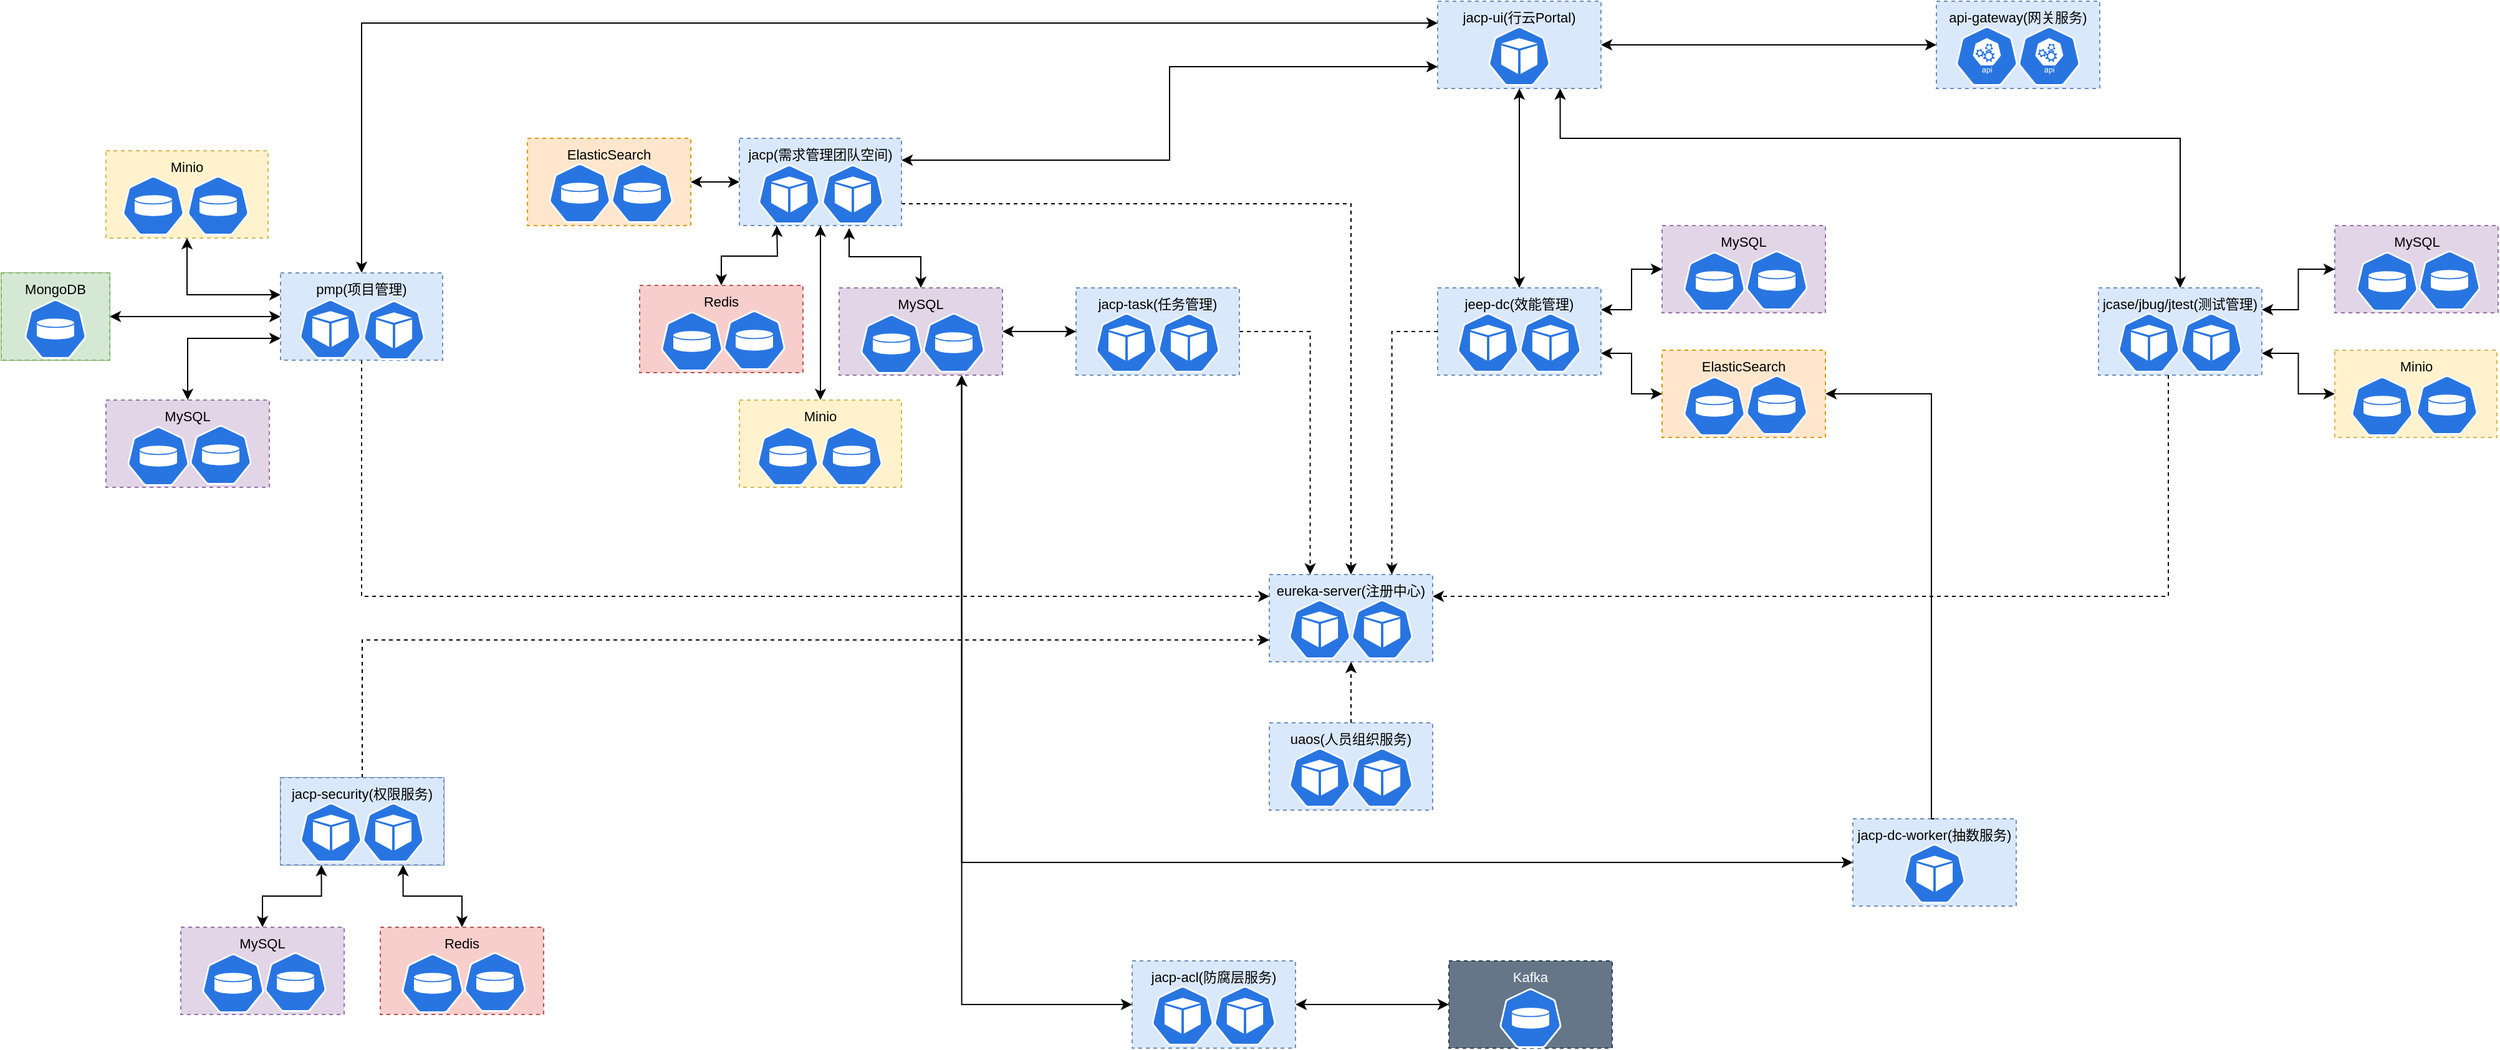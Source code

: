 <mxfile version="14.6.13" type="device"><diagram id="jUdAMszhnV8yYAXiZ89f" name="第 1 页"><mxGraphModel dx="6013" dy="2029" grid="0" gridSize="10" guides="1" tooltips="1" connect="1" arrows="1" fold="1" page="1" pageScale="1" pageWidth="827" pageHeight="1169" math="0" shadow="0"><root><mxCell id="0"/><mxCell id="1" parent="0"/><mxCell id="02KbKO_uwfu230RCyLKu-191" style="edgeStyle=orthogonalEdgeStyle;rounded=0;orthogonalLoop=1;jettySize=auto;html=1;entryX=0;entryY=0.75;entryDx=0;entryDy=0;dashed=1;fontSize=11;exitX=0.5;exitY=0;exitDx=0;exitDy=0;" edge="1" parent="1" source="02KbKO_uwfu230RCyLKu-133" target="02KbKO_uwfu230RCyLKu-129"><mxGeometry relative="1" as="geometry"/></mxCell><mxCell id="02KbKO_uwfu230RCyLKu-192" style="edgeStyle=orthogonalEdgeStyle;rounded=0;orthogonalLoop=1;jettySize=auto;html=1;entryX=0.5;entryY=1;entryDx=0;entryDy=0;dashed=1;fontSize=11;" edge="1" parent="1" source="02KbKO_uwfu230RCyLKu-151" target="02KbKO_uwfu230RCyLKu-129"><mxGeometry relative="1" as="geometry"><Array as="points"/></mxGeometry></mxCell><mxCell id="02KbKO_uwfu230RCyLKu-210" value="" style="endArrow=classic;startArrow=classic;html=1;fontSize=11;entryX=1;entryY=0.5;entryDx=0;entryDy=0;exitX=0;exitY=0.5;exitDx=0;exitDy=0;" edge="1" parent="1" source="02KbKO_uwfu230RCyLKu-125" target="02KbKO_uwfu230RCyLKu-183"><mxGeometry width="50" height="50" relative="1" as="geometry"><mxPoint x="-2145" y="-640" as="sourcePoint"/><mxPoint x="-2366.75" y="-780" as="targetPoint"/></mxGeometry></mxCell><mxCell id="02KbKO_uwfu230RCyLKu-238" style="edgeStyle=orthogonalEdgeStyle;rounded=0;orthogonalLoop=1;jettySize=auto;html=1;entryX=0;entryY=0.75;entryDx=0;entryDy=0;fontSize=11;startArrow=classic;startFill=1;exitX=1;exitY=0.25;exitDx=0;exitDy=0;" edge="1" parent="1" source="02KbKO_uwfu230RCyLKu-251" target="02KbKO_uwfu230RCyLKu-183"><mxGeometry relative="1" as="geometry"/></mxCell><mxCell id="02KbKO_uwfu230RCyLKu-299" value="" style="group" vertex="1" connectable="0" parent="1"><mxGeometry x="-2735" y="-720" width="131" height="70" as="geometry"/></mxCell><mxCell id="02KbKO_uwfu230RCyLKu-107" value="jacp-task(任务管理)" style="whiteSpace=wrap;html=1;dashed=1;fontSize=11;strokeColor=#6c8ebf;verticalAlign=top;fillColor=#dae8fc;" vertex="1" parent="02KbKO_uwfu230RCyLKu-299"><mxGeometry width="131" height="70" as="geometry"/></mxCell><mxCell id="02KbKO_uwfu230RCyLKu-108" value="" style="html=1;dashed=0;whitespace=wrap;fillColor=#2875E2;strokeColor=#ffffff;points=[[0.005,0.63,0],[0.1,0.2,0],[0.9,0.2,0],[0.5,0,0],[0.995,0.63,0],[0.72,0.99,0],[0.5,1,0],[0.28,0.99,0]];shape=mxgraph.kubernetes.icon;prIcon=pod;fontSize=19;" vertex="1" parent="02KbKO_uwfu230RCyLKu-299"><mxGeometry x="15.5" y="20" width="50" height="48" as="geometry"/></mxCell><mxCell id="02KbKO_uwfu230RCyLKu-109" value="" style="html=1;dashed=0;whitespace=wrap;fillColor=#2875E2;strokeColor=#ffffff;points=[[0.005,0.63,0],[0.1,0.2,0],[0.9,0.2,0],[0.5,0,0],[0.995,0.63,0],[0.72,0.99,0],[0.5,1,0],[0.28,0.99,0]];shape=mxgraph.kubernetes.icon;prIcon=pod;fontSize=19;" vertex="1" parent="02KbKO_uwfu230RCyLKu-299"><mxGeometry x="65.5" y="20" width="50" height="48" as="geometry"/></mxCell><mxCell id="02KbKO_uwfu230RCyLKu-300" value="" style="group" vertex="1" connectable="0" parent="1"><mxGeometry x="-2445" y="-950" width="131" height="70" as="geometry"/></mxCell><mxCell id="02KbKO_uwfu230RCyLKu-183" value="jacp-ui(行云Portal)" style="whiteSpace=wrap;html=1;dashed=1;fontSize=11;strokeColor=#6c8ebf;verticalAlign=top;fillColor=#dae8fc;" vertex="1" parent="02KbKO_uwfu230RCyLKu-300"><mxGeometry width="131" height="70" as="geometry"/></mxCell><mxCell id="02KbKO_uwfu230RCyLKu-184" value="" style="html=1;dashed=0;whitespace=wrap;fillColor=#2875E2;strokeColor=#ffffff;points=[[0.005,0.63,0],[0.1,0.2,0],[0.9,0.2,0],[0.5,0,0],[0.995,0.63,0],[0.72,0.99,0],[0.5,1,0],[0.28,0.99,0]];shape=mxgraph.kubernetes.icon;prIcon=pod;fontSize=19;" vertex="1" parent="02KbKO_uwfu230RCyLKu-300"><mxGeometry x="40.5" y="20" width="50" height="48" as="geometry"/></mxCell><mxCell id="02KbKO_uwfu230RCyLKu-303" value="" style="group" vertex="1" connectable="0" parent="1"><mxGeometry x="-2580" y="-490" width="131" height="70" as="geometry"/></mxCell><mxCell id="02KbKO_uwfu230RCyLKu-129" value="eureka-server(注册中心)" style="whiteSpace=wrap;html=1;dashed=1;fontSize=11;strokeColor=#6c8ebf;verticalAlign=top;fillColor=#dae8fc;" vertex="1" parent="02KbKO_uwfu230RCyLKu-303"><mxGeometry width="131" height="70" as="geometry"/></mxCell><mxCell id="02KbKO_uwfu230RCyLKu-130" value="" style="html=1;dashed=0;whitespace=wrap;fillColor=#2875E2;strokeColor=#ffffff;points=[[0.005,0.63,0],[0.1,0.2,0],[0.9,0.2,0],[0.5,0,0],[0.995,0.63,0],[0.72,0.99,0],[0.5,1,0],[0.28,0.99,0]];shape=mxgraph.kubernetes.icon;prIcon=pod;fontSize=19;" vertex="1" parent="02KbKO_uwfu230RCyLKu-303"><mxGeometry x="15.5" y="20" width="50" height="48" as="geometry"/></mxCell><mxCell id="02KbKO_uwfu230RCyLKu-131" value="" style="html=1;dashed=0;whitespace=wrap;fillColor=#2875E2;strokeColor=#ffffff;points=[[0.005,0.63,0],[0.1,0.2,0],[0.9,0.2,0],[0.5,0,0],[0.995,0.63,0],[0.72,0.99,0],[0.5,1,0],[0.28,0.99,0]];shape=mxgraph.kubernetes.icon;prIcon=pod;fontSize=19;" vertex="1" parent="02KbKO_uwfu230RCyLKu-303"><mxGeometry x="65.5" y="20" width="50" height="48" as="geometry"/></mxCell><mxCell id="02KbKO_uwfu230RCyLKu-305" value="" style="group" vertex="1" connectable="0" parent="1"><mxGeometry x="-2045" y="-950" width="131" height="70" as="geometry"/></mxCell><mxCell id="02KbKO_uwfu230RCyLKu-125" value="api-gateway(网关服务)" style="whiteSpace=wrap;html=1;dashed=1;fontSize=11;strokeColor=#6c8ebf;verticalAlign=top;fillColor=#dae8fc;" vertex="1" parent="02KbKO_uwfu230RCyLKu-305"><mxGeometry width="131" height="70" as="geometry"/></mxCell><mxCell id="02KbKO_uwfu230RCyLKu-136" value="" style="html=1;dashed=0;whitespace=wrap;fillColor=#2875E2;strokeColor=#ffffff;points=[[0.005,0.63,0],[0.1,0.2,0],[0.9,0.2,0],[0.5,0,0],[0.995,0.63,0],[0.72,0.99,0],[0.5,1,0],[0.28,0.99,0]];shape=mxgraph.kubernetes.icon;prIcon=api;fontSize=11;" vertex="1" parent="02KbKO_uwfu230RCyLKu-305"><mxGeometry x="15.5" y="20" width="50" height="48" as="geometry"/></mxCell><mxCell id="02KbKO_uwfu230RCyLKu-137" value="" style="html=1;dashed=0;whitespace=wrap;fillColor=#2875E2;strokeColor=#ffffff;points=[[0.005,0.63,0],[0.1,0.2,0],[0.9,0.2,0],[0.5,0,0],[0.995,0.63,0],[0.72,0.99,0],[0.5,1,0],[0.28,0.99,0]];shape=mxgraph.kubernetes.icon;prIcon=api;fontSize=11;" vertex="1" parent="02KbKO_uwfu230RCyLKu-305"><mxGeometry x="65.5" y="20" width="50" height="48" as="geometry"/></mxCell><mxCell id="02KbKO_uwfu230RCyLKu-306" value="" style="group" vertex="1" connectable="0" parent="1"><mxGeometry x="-2690" y="-180" width="131" height="70" as="geometry"/></mxCell><mxCell id="02KbKO_uwfu230RCyLKu-156" value="jacp-acl(防腐层服务)" style="whiteSpace=wrap;html=1;dashed=1;fontSize=11;strokeColor=#6c8ebf;verticalAlign=top;fillColor=#dae8fc;" vertex="1" parent="02KbKO_uwfu230RCyLKu-306"><mxGeometry width="131" height="70" as="geometry"/></mxCell><mxCell id="02KbKO_uwfu230RCyLKu-157" value="" style="html=1;dashed=0;whitespace=wrap;fillColor=#2875E2;strokeColor=#ffffff;points=[[0.005,0.63,0],[0.1,0.2,0],[0.9,0.2,0],[0.5,0,0],[0.995,0.63,0],[0.72,0.99,0],[0.5,1,0],[0.28,0.99,0]];shape=mxgraph.kubernetes.icon;prIcon=pod;fontSize=19;" vertex="1" parent="02KbKO_uwfu230RCyLKu-306"><mxGeometry x="15.5" y="20" width="50" height="48" as="geometry"/></mxCell><mxCell id="02KbKO_uwfu230RCyLKu-158" value="" style="html=1;dashed=0;whitespace=wrap;fillColor=#2875E2;strokeColor=#ffffff;points=[[0.005,0.63,0],[0.1,0.2,0],[0.9,0.2,0],[0.5,0,0],[0.995,0.63,0],[0.72,0.99,0],[0.5,1,0],[0.28,0.99,0]];shape=mxgraph.kubernetes.icon;prIcon=pod;fontSize=19;" vertex="1" parent="02KbKO_uwfu230RCyLKu-306"><mxGeometry x="65.5" y="20" width="50" height="48" as="geometry"/></mxCell><mxCell id="02KbKO_uwfu230RCyLKu-307" value="" style="group" vertex="1" connectable="0" parent="1"><mxGeometry x="-2112" y="-294" width="131" height="70" as="geometry"/></mxCell><mxCell id="02KbKO_uwfu230RCyLKu-147" value="jacp-dc-worker(抽数服务)" style="whiteSpace=wrap;html=1;dashed=1;fontSize=11;strokeColor=#6c8ebf;verticalAlign=top;fillColor=#dae8fc;" vertex="1" parent="02KbKO_uwfu230RCyLKu-307"><mxGeometry width="131" height="70" as="geometry"/></mxCell><mxCell id="02KbKO_uwfu230RCyLKu-148" value="" style="html=1;dashed=0;whitespace=wrap;fillColor=#2875E2;strokeColor=#ffffff;points=[[0.005,0.63,0],[0.1,0.2,0],[0.9,0.2,0],[0.5,0,0],[0.995,0.63,0],[0.72,0.99,0],[0.5,1,0],[0.28,0.99,0]];shape=mxgraph.kubernetes.icon;prIcon=pod;fontSize=19;" vertex="1" parent="02KbKO_uwfu230RCyLKu-307"><mxGeometry x="40.5" y="20" width="50" height="48" as="geometry"/></mxCell><mxCell id="02KbKO_uwfu230RCyLKu-309" style="edgeStyle=orthogonalEdgeStyle;rounded=0;orthogonalLoop=1;jettySize=auto;html=1;exitX=0.5;exitY=1;exitDx=0;exitDy=0;entryX=0;entryY=0.25;entryDx=0;entryDy=0;fontSize=11;startArrow=none;startFill=0;dashed=1;" edge="1" parent="1" source="02KbKO_uwfu230RCyLKu-257" target="02KbKO_uwfu230RCyLKu-129"><mxGeometry relative="1" as="geometry"/></mxCell><mxCell id="02KbKO_uwfu230RCyLKu-310" style="edgeStyle=orthogonalEdgeStyle;rounded=0;orthogonalLoop=1;jettySize=auto;html=1;exitX=0;exitY=0.25;exitDx=0;exitDy=0;fontSize=11;startArrow=classic;startFill=1;" edge="1" parent="1" source="02KbKO_uwfu230RCyLKu-183" target="02KbKO_uwfu230RCyLKu-257"><mxGeometry relative="1" as="geometry"/></mxCell><mxCell id="02KbKO_uwfu230RCyLKu-335" value="" style="group" vertex="1" connectable="0" parent="1"><mxGeometry x="-3453" y="-327" width="291" height="190" as="geometry"/></mxCell><mxCell id="02KbKO_uwfu230RCyLKu-212" value="MySQL" style="whiteSpace=wrap;html=1;dashed=1;fontSize=11;strokeColor=#9673a6;verticalAlign=top;fillColor=#e1d5e7;container=0;" vertex="1" parent="02KbKO_uwfu230RCyLKu-335"><mxGeometry y="120" width="131" height="70" as="geometry"/></mxCell><mxCell id="02KbKO_uwfu230RCyLKu-213" value="" style="html=1;dashed=0;whitespace=wrap;fillColor=#2875E2;strokeColor=#ffffff;points=[[0.005,0.63,0],[0.1,0.2,0],[0.9,0.2,0],[0.5,0,0],[0.995,0.63,0],[0.72,0.99,0],[0.5,1,0],[0.28,0.99,0]];shape=mxgraph.kubernetes.icon;prIcon=pv;fontSize=11;container=0;" vertex="1" parent="02KbKO_uwfu230RCyLKu-335"><mxGeometry x="17" y="141" width="50" height="48" as="geometry"/></mxCell><mxCell id="02KbKO_uwfu230RCyLKu-214" value="" style="html=1;dashed=0;whitespace=wrap;fillColor=#2875E2;strokeColor=#ffffff;points=[[0.005,0.63,0],[0.1,0.2,0],[0.9,0.2,0],[0.5,0,0],[0.995,0.63,0],[0.72,0.99,0],[0.5,1,0],[0.28,0.99,0]];shape=mxgraph.kubernetes.icon;prIcon=pv;fontSize=11;container=0;" vertex="1" parent="02KbKO_uwfu230RCyLKu-335"><mxGeometry x="67" y="140" width="50" height="48" as="geometry"/></mxCell><mxCell id="02KbKO_uwfu230RCyLKu-216" style="edgeStyle=orthogonalEdgeStyle;rounded=0;orthogonalLoop=1;jettySize=auto;html=1;fontSize=11;exitX=0.25;exitY=1;exitDx=0;exitDy=0;startArrow=classic;startFill=1;" edge="1" parent="02KbKO_uwfu230RCyLKu-335" source="02KbKO_uwfu230RCyLKu-133" target="02KbKO_uwfu230RCyLKu-212"><mxGeometry as="geometry"/></mxCell><mxCell id="02KbKO_uwfu230RCyLKu-132" value="" style="group;fillColor=#dae8fc;strokeColor=#6c8ebf;container=0;" vertex="1" connectable="0" parent="02KbKO_uwfu230RCyLKu-335"><mxGeometry x="80" width="131" height="70" as="geometry"/></mxCell><mxCell id="02KbKO_uwfu230RCyLKu-133" value="jacp-security(权限服务)" style="whiteSpace=wrap;html=1;dashed=1;fontSize=11;strokeColor=#6c8ebf;verticalAlign=top;fillColor=#dae8fc;container=0;" vertex="1" parent="02KbKO_uwfu230RCyLKu-335"><mxGeometry x="80" width="131" height="70" as="geometry"/></mxCell><mxCell id="02KbKO_uwfu230RCyLKu-134" value="" style="html=1;dashed=0;whitespace=wrap;fillColor=#2875E2;strokeColor=#ffffff;points=[[0.005,0.63,0],[0.1,0.2,0],[0.9,0.2,0],[0.5,0,0],[0.995,0.63,0],[0.72,0.99,0],[0.5,1,0],[0.28,0.99,0]];shape=mxgraph.kubernetes.icon;prIcon=pod;fontSize=19;container=0;" vertex="1" parent="02KbKO_uwfu230RCyLKu-335"><mxGeometry x="95.5" y="20" width="50" height="48" as="geometry"/></mxCell><mxCell id="02KbKO_uwfu230RCyLKu-135" value="" style="html=1;dashed=0;whitespace=wrap;fillColor=#2875E2;strokeColor=#ffffff;points=[[0.005,0.63,0],[0.1,0.2,0],[0.9,0.2,0],[0.5,0,0],[0.995,0.63,0],[0.72,0.99,0],[0.5,1,0],[0.28,0.99,0]];shape=mxgraph.kubernetes.icon;prIcon=pod;fontSize=19;container=0;" vertex="1" parent="02KbKO_uwfu230RCyLKu-335"><mxGeometry x="145.5" y="20" width="50" height="48" as="geometry"/></mxCell><mxCell id="02KbKO_uwfu230RCyLKu-330" value="" style="group" vertex="1" connectable="0" parent="02KbKO_uwfu230RCyLKu-335"><mxGeometry x="160" y="120" width="131" height="70" as="geometry"/></mxCell><mxCell id="02KbKO_uwfu230RCyLKu-229" value="Redis" style="whiteSpace=wrap;html=1;dashed=1;fontSize=11;strokeColor=#b85450;verticalAlign=top;fillColor=#f8cecc;container=0;" vertex="1" parent="02KbKO_uwfu230RCyLKu-330"><mxGeometry width="131" height="70" as="geometry"/></mxCell><mxCell id="02KbKO_uwfu230RCyLKu-230" value="" style="html=1;dashed=0;whitespace=wrap;fillColor=#2875E2;strokeColor=#ffffff;points=[[0.005,0.63,0],[0.1,0.2,0],[0.9,0.2,0],[0.5,0,0],[0.995,0.63,0],[0.72,0.99,0],[0.5,1,0],[0.28,0.99,0]];shape=mxgraph.kubernetes.icon;prIcon=pv;fontSize=11;container=0;" vertex="1" parent="02KbKO_uwfu230RCyLKu-330"><mxGeometry x="17" y="21" width="50" height="48" as="geometry"/></mxCell><mxCell id="02KbKO_uwfu230RCyLKu-231" value="" style="html=1;dashed=0;whitespace=wrap;fillColor=#2875E2;strokeColor=#ffffff;points=[[0.005,0.63,0],[0.1,0.2,0],[0.9,0.2,0],[0.5,0,0],[0.995,0.63,0],[0.72,0.99,0],[0.5,1,0],[0.28,0.99,0]];shape=mxgraph.kubernetes.icon;prIcon=pv;fontSize=11;container=0;" vertex="1" parent="02KbKO_uwfu230RCyLKu-330"><mxGeometry x="67" y="20" width="50" height="48" as="geometry"/></mxCell><mxCell id="02KbKO_uwfu230RCyLKu-232" style="edgeStyle=orthogonalEdgeStyle;rounded=0;orthogonalLoop=1;jettySize=auto;html=1;exitX=0.75;exitY=1;exitDx=0;exitDy=0;fontSize=11;startArrow=classic;startFill=1;" edge="1" parent="02KbKO_uwfu230RCyLKu-335" source="02KbKO_uwfu230RCyLKu-133" target="02KbKO_uwfu230RCyLKu-229"><mxGeometry as="geometry"/></mxCell><mxCell id="02KbKO_uwfu230RCyLKu-363" style="edgeStyle=orthogonalEdgeStyle;rounded=0;orthogonalLoop=1;jettySize=auto;html=1;entryX=1;entryY=0.5;entryDx=0;entryDy=0;fontSize=11;startArrow=classic;startFill=1;" edge="1" parent="1" source="02KbKO_uwfu230RCyLKu-107" target="02KbKO_uwfu230RCyLKu-312"><mxGeometry relative="1" as="geometry"/></mxCell><mxCell id="02KbKO_uwfu230RCyLKu-364" style="edgeStyle=orthogonalEdgeStyle;rounded=0;orthogonalLoop=1;jettySize=auto;html=1;exitX=1;exitY=0.75;exitDx=0;exitDy=0;entryX=0.5;entryY=0;entryDx=0;entryDy=0;entryPerimeter=0;fontSize=11;startArrow=none;startFill=0;dashed=1;" edge="1" parent="1" source="02KbKO_uwfu230RCyLKu-251" target="02KbKO_uwfu230RCyLKu-129"><mxGeometry relative="1" as="geometry"/></mxCell><mxCell id="02KbKO_uwfu230RCyLKu-365" style="edgeStyle=orthogonalEdgeStyle;rounded=0;orthogonalLoop=1;jettySize=auto;html=1;exitX=1;exitY=0.5;exitDx=0;exitDy=0;entryX=0.25;entryY=0;entryDx=0;entryDy=0;dashed=1;fontSize=11;startArrow=none;startFill=0;" edge="1" parent="1" source="02KbKO_uwfu230RCyLKu-107" target="02KbKO_uwfu230RCyLKu-129"><mxGeometry relative="1" as="geometry"/></mxCell><mxCell id="02KbKO_uwfu230RCyLKu-375" style="edgeStyle=orthogonalEdgeStyle;rounded=0;orthogonalLoop=1;jettySize=auto;html=1;entryX=0.5;entryY=1;entryDx=0;entryDy=0;fontSize=11;startArrow=classic;startFill=1;exitX=0.5;exitY=0;exitDx=0;exitDy=0;" edge="1" parent="1" source="02KbKO_uwfu230RCyLKu-117" target="02KbKO_uwfu230RCyLKu-183"><mxGeometry relative="1" as="geometry"><Array as="points"><mxPoint x="-2379" y="-860"/><mxPoint x="-2379" y="-860"/></Array></mxGeometry></mxCell><mxCell id="02KbKO_uwfu230RCyLKu-384" value="" style="group" vertex="1" connectable="0" parent="1"><mxGeometry x="-1915" y="-770" width="320.5" height="170" as="geometry"/></mxCell><mxCell id="02KbKO_uwfu230RCyLKu-301" value="" style="group" vertex="1" connectable="0" parent="02KbKO_uwfu230RCyLKu-384"><mxGeometry y="50" width="131" height="70" as="geometry"/></mxCell><mxCell id="02KbKO_uwfu230RCyLKu-113" value="jcase/jbug/jtest(测试管理)" style="whiteSpace=wrap;html=1;dashed=1;fontSize=11;strokeColor=#6c8ebf;verticalAlign=top;fillColor=#dae8fc;" vertex="1" parent="02KbKO_uwfu230RCyLKu-301"><mxGeometry width="131" height="70" as="geometry"/></mxCell><mxCell id="02KbKO_uwfu230RCyLKu-114" value="" style="html=1;dashed=0;whitespace=wrap;fillColor=#2875E2;strokeColor=#ffffff;points=[[0.005,0.63,0],[0.1,0.2,0],[0.9,0.2,0],[0.5,0,0],[0.995,0.63,0],[0.72,0.99,0],[0.5,1,0],[0.28,0.99,0]];shape=mxgraph.kubernetes.icon;prIcon=pod;fontSize=19;" vertex="1" parent="02KbKO_uwfu230RCyLKu-301"><mxGeometry x="15.5" y="20" width="50" height="48" as="geometry"/></mxCell><mxCell id="02KbKO_uwfu230RCyLKu-115" value="" style="html=1;dashed=0;whitespace=wrap;fillColor=#2875E2;strokeColor=#ffffff;points=[[0.005,0.63,0],[0.1,0.2,0],[0.9,0.2,0],[0.5,0,0],[0.995,0.63,0],[0.72,0.99,0],[0.5,1,0],[0.28,0.99,0]];shape=mxgraph.kubernetes.icon;prIcon=pod;fontSize=19;" vertex="1" parent="02KbKO_uwfu230RCyLKu-301"><mxGeometry x="65.5" y="20" width="50" height="48" as="geometry"/></mxCell><mxCell id="02KbKO_uwfu230RCyLKu-367" value="" style="group" vertex="1" connectable="0" parent="02KbKO_uwfu230RCyLKu-384"><mxGeometry x="189.5" width="131" height="70" as="geometry"/></mxCell><mxCell id="02KbKO_uwfu230RCyLKu-368" value="MySQL" style="whiteSpace=wrap;html=1;dashed=1;fontSize=11;strokeColor=#9673a6;verticalAlign=top;fillColor=#e1d5e7;" vertex="1" parent="02KbKO_uwfu230RCyLKu-367"><mxGeometry width="131" height="70" as="geometry"/></mxCell><mxCell id="02KbKO_uwfu230RCyLKu-369" value="" style="html=1;dashed=0;whitespace=wrap;fillColor=#2875E2;strokeColor=#ffffff;points=[[0.005,0.63,0],[0.1,0.2,0],[0.9,0.2,0],[0.5,0,0],[0.995,0.63,0],[0.72,0.99,0],[0.5,1,0],[0.28,0.99,0]];shape=mxgraph.kubernetes.icon;prIcon=pv;fontSize=11;" vertex="1" parent="02KbKO_uwfu230RCyLKu-367"><mxGeometry x="17" y="21" width="50" height="48" as="geometry"/></mxCell><mxCell id="02KbKO_uwfu230RCyLKu-370" value="" style="html=1;dashed=0;whitespace=wrap;fillColor=#2875E2;strokeColor=#ffffff;points=[[0.005,0.63,0],[0.1,0.2,0],[0.9,0.2,0],[0.5,0,0],[0.995,0.63,0],[0.72,0.99,0],[0.5,1,0],[0.28,0.99,0]];shape=mxgraph.kubernetes.icon;prIcon=pv;fontSize=11;" vertex="1" parent="02KbKO_uwfu230RCyLKu-367"><mxGeometry x="67" y="20" width="50" height="48" as="geometry"/></mxCell><mxCell id="02KbKO_uwfu230RCyLKu-378" value="" style="group" vertex="1" connectable="0" parent="02KbKO_uwfu230RCyLKu-384"><mxGeometry x="189.5" y="100" width="130" height="70" as="geometry"/></mxCell><mxCell id="02KbKO_uwfu230RCyLKu-379" value="Minio" style="rounded=0;whiteSpace=wrap;html=1;dashed=1;fontSize=11;strokeColor=#d6b656;fillColor=#fff2cc;verticalAlign=top;" vertex="1" parent="02KbKO_uwfu230RCyLKu-378"><mxGeometry width="130" height="70" as="geometry"/></mxCell><mxCell id="02KbKO_uwfu230RCyLKu-380" value="" style="html=1;dashed=0;whitespace=wrap;fillColor=#2875E2;strokeColor=#ffffff;points=[[0.005,0.63,0],[0.1,0.2,0],[0.9,0.2,0],[0.5,0,0],[0.995,0.63,0],[0.72,0.99,0],[0.5,1,0],[0.28,0.99,0]];shape=mxgraph.kubernetes.icon;prIcon=pv;fontSize=11;" vertex="1" parent="02KbKO_uwfu230RCyLKu-378"><mxGeometry x="13" y="21" width="50" height="48" as="geometry"/></mxCell><mxCell id="02KbKO_uwfu230RCyLKu-381" value="" style="html=1;dashed=0;whitespace=wrap;fillColor=#2875E2;strokeColor=#ffffff;points=[[0.005,0.63,0],[0.1,0.2,0],[0.9,0.2,0],[0.5,0,0],[0.995,0.63,0],[0.72,0.99,0],[0.5,1,0],[0.28,0.99,0]];shape=mxgraph.kubernetes.icon;prIcon=pv;fontSize=11;" vertex="1" parent="02KbKO_uwfu230RCyLKu-378"><mxGeometry x="65" y="20" width="50" height="48" as="geometry"/></mxCell><mxCell id="02KbKO_uwfu230RCyLKu-382" style="edgeStyle=orthogonalEdgeStyle;rounded=0;orthogonalLoop=1;jettySize=auto;html=1;exitX=1;exitY=0.25;exitDx=0;exitDy=0;entryX=0;entryY=0.5;entryDx=0;entryDy=0;fontSize=11;startArrow=classic;startFill=1;" edge="1" parent="02KbKO_uwfu230RCyLKu-384" source="02KbKO_uwfu230RCyLKu-113" target="02KbKO_uwfu230RCyLKu-368"><mxGeometry relative="1" as="geometry"/></mxCell><mxCell id="02KbKO_uwfu230RCyLKu-383" style="edgeStyle=orthogonalEdgeStyle;rounded=0;orthogonalLoop=1;jettySize=auto;html=1;exitX=1;exitY=0.75;exitDx=0;exitDy=0;entryX=0;entryY=0.5;entryDx=0;entryDy=0;fontSize=11;startArrow=classic;startFill=1;" edge="1" parent="02KbKO_uwfu230RCyLKu-384" source="02KbKO_uwfu230RCyLKu-113" target="02KbKO_uwfu230RCyLKu-379"><mxGeometry relative="1" as="geometry"/></mxCell><mxCell id="02KbKO_uwfu230RCyLKu-418" value="" style="group" vertex="1" connectable="0" parent="1"><mxGeometry x="-3185" y="-910" width="391" height="350" as="geometry"/></mxCell><mxCell id="02KbKO_uwfu230RCyLKu-251" value="jacp(需求管理团队空间)" style="rounded=0;whiteSpace=wrap;html=1;dashed=1;fontSize=11;strokeColor=#6c8ebf;fillColor=#dae8fc;verticalAlign=top;container=0;" vertex="1" parent="02KbKO_uwfu230RCyLKu-418"><mxGeometry x="180" y="70" width="130" height="70" as="geometry"/></mxCell><mxCell id="02KbKO_uwfu230RCyLKu-254" value="" style="html=1;dashed=0;whitespace=wrap;fillColor=#2875E2;strokeColor=#ffffff;points=[[0.005,0.63,0],[0.1,0.2,0],[0.9,0.2,0],[0.5,0,0],[0.995,0.63,0],[0.72,0.99,0],[0.5,1,0],[0.28,0.99,0]];shape=mxgraph.kubernetes.icon;prIcon=pod;fontSize=19;container=0;" vertex="1" parent="02KbKO_uwfu230RCyLKu-418"><mxGeometry x="246" y="91" width="50" height="48" as="geometry"/></mxCell><mxCell id="02KbKO_uwfu230RCyLKu-255" value="" style="html=1;dashed=0;whitespace=wrap;fillColor=#2875E2;strokeColor=#ffffff;points=[[0.005,0.63,0],[0.1,0.2,0],[0.9,0.2,0],[0.5,0,0],[0.995,0.63,0],[0.72,0.99,0],[0.5,1,0],[0.28,0.99,0]];shape=mxgraph.kubernetes.icon;prIcon=pod;fontSize=19;container=0;" vertex="1" parent="02KbKO_uwfu230RCyLKu-418"><mxGeometry x="195" y="91" width="50" height="48" as="geometry"/></mxCell><mxCell id="02KbKO_uwfu230RCyLKu-337" style="edgeStyle=orthogonalEdgeStyle;rounded=0;orthogonalLoop=1;jettySize=auto;html=1;exitX=0.677;exitY=1.029;exitDx=0;exitDy=0;fontSize=11;startArrow=classic;startFill=1;exitPerimeter=0;" edge="1" parent="02KbKO_uwfu230RCyLKu-418" source="02KbKO_uwfu230RCyLKu-251" target="02KbKO_uwfu230RCyLKu-312"><mxGeometry x="100" y="70" as="geometry"/></mxCell><mxCell id="02KbKO_uwfu230RCyLKu-339" style="edgeStyle=orthogonalEdgeStyle;rounded=0;orthogonalLoop=1;jettySize=auto;html=1;fontSize=11;startArrow=classic;startFill=1;" edge="1" parent="02KbKO_uwfu230RCyLKu-418" source="02KbKO_uwfu230RCyLKu-332"><mxGeometry x="100" y="70" as="geometry"><mxPoint x="210" y="140" as="targetPoint"/></mxGeometry></mxCell><mxCell id="02KbKO_uwfu230RCyLKu-336" style="edgeStyle=orthogonalEdgeStyle;rounded=0;orthogonalLoop=1;jettySize=auto;html=1;entryX=0.5;entryY=0;entryDx=0;entryDy=0;fontSize=11;startArrow=classic;startFill=1;" edge="1" parent="02KbKO_uwfu230RCyLKu-418" source="02KbKO_uwfu230RCyLKu-251" target="02KbKO_uwfu230RCyLKu-322"><mxGeometry x="100" y="70" as="geometry"/></mxCell><mxCell id="02KbKO_uwfu230RCyLKu-312" value="MySQL" style="whiteSpace=wrap;html=1;dashed=1;fontSize=11;strokeColor=#9673a6;verticalAlign=top;fillColor=#e1d5e7;container=0;" vertex="1" parent="02KbKO_uwfu230RCyLKu-418"><mxGeometry x="260" y="190" width="131" height="70" as="geometry"/></mxCell><mxCell id="02KbKO_uwfu230RCyLKu-313" value="" style="html=1;dashed=0;whitespace=wrap;fillColor=#2875E2;strokeColor=#ffffff;points=[[0.005,0.63,0],[0.1,0.2,0],[0.9,0.2,0],[0.5,0,0],[0.995,0.63,0],[0.72,0.99,0],[0.5,1,0],[0.28,0.99,0]];shape=mxgraph.kubernetes.icon;prIcon=pv;fontSize=11;container=0;" vertex="1" parent="02KbKO_uwfu230RCyLKu-418"><mxGeometry x="277" y="211" width="50" height="48" as="geometry"/></mxCell><mxCell id="02KbKO_uwfu230RCyLKu-314" value="" style="html=1;dashed=0;whitespace=wrap;fillColor=#2875E2;strokeColor=#ffffff;points=[[0.005,0.63,0],[0.1,0.2,0],[0.9,0.2,0],[0.5,0,0],[0.995,0.63,0],[0.72,0.99,0],[0.5,1,0],[0.28,0.99,0]];shape=mxgraph.kubernetes.icon;prIcon=pv;fontSize=11;container=0;" vertex="1" parent="02KbKO_uwfu230RCyLKu-418"><mxGeometry x="327" y="210" width="50" height="48" as="geometry"/></mxCell><mxCell id="02KbKO_uwfu230RCyLKu-332" value="Redis" style="whiteSpace=wrap;html=1;dashed=1;fontSize=11;strokeColor=#b85450;verticalAlign=top;fillColor=#f8cecc;container=0;" vertex="1" parent="02KbKO_uwfu230RCyLKu-418"><mxGeometry x="100" y="188" width="131" height="70" as="geometry"/></mxCell><mxCell id="02KbKO_uwfu230RCyLKu-333" value="" style="html=1;dashed=0;whitespace=wrap;fillColor=#2875E2;strokeColor=#ffffff;points=[[0.005,0.63,0],[0.1,0.2,0],[0.9,0.2,0],[0.5,0,0],[0.995,0.63,0],[0.72,0.99,0],[0.5,1,0],[0.28,0.99,0]];shape=mxgraph.kubernetes.icon;prIcon=pv;fontSize=11;container=0;" vertex="1" parent="02KbKO_uwfu230RCyLKu-418"><mxGeometry x="117" y="209" width="50" height="48" as="geometry"/></mxCell><mxCell id="02KbKO_uwfu230RCyLKu-334" value="" style="html=1;dashed=0;whitespace=wrap;fillColor=#2875E2;strokeColor=#ffffff;points=[[0.005,0.63,0],[0.1,0.2,0],[0.9,0.2,0],[0.5,0,0],[0.995,0.63,0],[0.72,0.99,0],[0.5,1,0],[0.28,0.99,0]];shape=mxgraph.kubernetes.icon;prIcon=pv;fontSize=11;container=0;" vertex="1" parent="02KbKO_uwfu230RCyLKu-418"><mxGeometry x="167" y="208" width="50" height="48" as="geometry"/></mxCell><mxCell id="02KbKO_uwfu230RCyLKu-416" value="" style="group" vertex="1" connectable="0" parent="02KbKO_uwfu230RCyLKu-418"><mxGeometry x="180" y="280" width="130" height="70" as="geometry"/></mxCell><mxCell id="02KbKO_uwfu230RCyLKu-322" value="Minio" style="rounded=0;whiteSpace=wrap;html=1;dashed=1;fontSize=11;strokeColor=#d6b656;fillColor=#fff2cc;verticalAlign=top;container=0;" vertex="1" parent="02KbKO_uwfu230RCyLKu-416"><mxGeometry width="130" height="70" as="geometry"/></mxCell><mxCell id="02KbKO_uwfu230RCyLKu-323" value="" style="html=1;dashed=0;whitespace=wrap;fillColor=#2875E2;strokeColor=#ffffff;points=[[0.005,0.63,0],[0.1,0.2,0],[0.9,0.2,0],[0.5,0,0],[0.995,0.63,0],[0.72,0.99,0],[0.5,1,0],[0.28,0.99,0]];shape=mxgraph.kubernetes.icon;prIcon=pv;fontSize=11;container=0;" vertex="1" parent="02KbKO_uwfu230RCyLKu-416"><mxGeometry x="14" y="21" width="50" height="48" as="geometry"/></mxCell><mxCell id="02KbKO_uwfu230RCyLKu-324" value="" style="html=1;dashed=0;whitespace=wrap;fillColor=#2875E2;strokeColor=#ffffff;points=[[0.005,0.63,0],[0.1,0.2,0],[0.9,0.2,0],[0.5,0,0],[0.995,0.63,0],[0.72,0.99,0],[0.5,1,0],[0.28,0.99,0]];shape=mxgraph.kubernetes.icon;prIcon=pv;fontSize=11;container=0;" vertex="1" parent="02KbKO_uwfu230RCyLKu-416"><mxGeometry x="65" y="21" width="50" height="48" as="geometry"/></mxCell><mxCell id="02KbKO_uwfu230RCyLKu-417" style="edgeStyle=orthogonalEdgeStyle;rounded=0;orthogonalLoop=1;jettySize=auto;html=1;entryX=0;entryY=0.5;entryDx=0;entryDy=0;fontSize=11;startArrow=classic;startFill=1;endArrow=classic;endFill=1;" edge="1" parent="02KbKO_uwfu230RCyLKu-418" source="02KbKO_uwfu230RCyLKu-394" target="02KbKO_uwfu230RCyLKu-251"><mxGeometry relative="1" as="geometry"/></mxCell><mxCell id="02KbKO_uwfu230RCyLKu-393" value="" style="group" vertex="1" connectable="0" parent="02KbKO_uwfu230RCyLKu-418"><mxGeometry x="10" y="70" width="131" height="70" as="geometry"/></mxCell><mxCell id="02KbKO_uwfu230RCyLKu-394" value="ElasticSearch" style="whiteSpace=wrap;html=1;dashed=1;fontSize=11;strokeColor=#d79b00;verticalAlign=top;fillColor=#ffe6cc;" vertex="1" parent="02KbKO_uwfu230RCyLKu-393"><mxGeometry width="131" height="70" as="geometry"/></mxCell><mxCell id="02KbKO_uwfu230RCyLKu-395" value="" style="html=1;dashed=0;whitespace=wrap;fillColor=#2875E2;strokeColor=#ffffff;points=[[0.005,0.63,0],[0.1,0.2,0],[0.9,0.2,0],[0.5,0,0],[0.995,0.63,0],[0.72,0.99,0],[0.5,1,0],[0.28,0.99,0]];shape=mxgraph.kubernetes.icon;prIcon=pv;fontSize=11;" vertex="1" parent="02KbKO_uwfu230RCyLKu-393"><mxGeometry x="17" y="20" width="50" height="48" as="geometry"/></mxCell><mxCell id="02KbKO_uwfu230RCyLKu-396" value="" style="html=1;dashed=0;whitespace=wrap;fillColor=#2875E2;strokeColor=#ffffff;points=[[0.005,0.63,0],[0.1,0.2,0],[0.9,0.2,0],[0.5,0,0],[0.995,0.63,0],[0.72,0.99,0],[0.5,1,0],[0.28,0.99,0]];shape=mxgraph.kubernetes.icon;prIcon=pv;fontSize=11;" vertex="1" parent="02KbKO_uwfu230RCyLKu-393"><mxGeometry x="67" y="20" width="50" height="48" as="geometry"/></mxCell><mxCell id="02KbKO_uwfu230RCyLKu-419" value="" style="group" vertex="1" connectable="0" parent="1"><mxGeometry x="-3597" y="-830" width="354" height="270" as="geometry"/></mxCell><mxCell id="02KbKO_uwfu230RCyLKu-256" value="" style="group" vertex="1" connectable="0" parent="02KbKO_uwfu230RCyLKu-419"><mxGeometry x="224" y="99" width="130" height="70" as="geometry"/></mxCell><mxCell id="02KbKO_uwfu230RCyLKu-257" value="pmp(项目管理)" style="rounded=0;whiteSpace=wrap;html=1;dashed=1;fontSize=11;strokeColor=#6c8ebf;fillColor=#dae8fc;verticalAlign=top;" vertex="1" parent="02KbKO_uwfu230RCyLKu-256"><mxGeometry y="-1" width="130" height="70" as="geometry"/></mxCell><mxCell id="02KbKO_uwfu230RCyLKu-258" value="" style="html=1;dashed=0;whitespace=wrap;fillColor=#2875E2;strokeColor=#ffffff;points=[[0.005,0.63,0],[0.1,0.2,0],[0.9,0.2,0],[0.5,0,0],[0.995,0.63,0],[0.72,0.99,0],[0.5,1,0],[0.28,0.99,0]];shape=mxgraph.kubernetes.icon;prIcon=pod;fontSize=19;" vertex="1" parent="02KbKO_uwfu230RCyLKu-256"><mxGeometry x="66" y="21" width="50" height="48" as="geometry"/></mxCell><mxCell id="02KbKO_uwfu230RCyLKu-259" value="" style="html=1;dashed=0;whitespace=wrap;fillColor=#2875E2;strokeColor=#ffffff;points=[[0.005,0.63,0],[0.1,0.2,0],[0.9,0.2,0],[0.5,0,0],[0.995,0.63,0],[0.72,0.99,0],[0.5,1,0],[0.28,0.99,0]];shape=mxgraph.kubernetes.icon;prIcon=pod;fontSize=19;" vertex="1" parent="02KbKO_uwfu230RCyLKu-256"><mxGeometry x="15" y="20" width="50" height="48" as="geometry"/></mxCell><mxCell id="02KbKO_uwfu230RCyLKu-194" style="edgeStyle=orthogonalEdgeStyle;rounded=0;orthogonalLoop=1;jettySize=auto;html=1;fontSize=11;exitX=0;exitY=0.5;exitDx=0;exitDy=0;entryX=1;entryY=0.5;entryDx=0;entryDy=0;startArrow=classic;startFill=1;" edge="1" parent="02KbKO_uwfu230RCyLKu-419" source="02KbKO_uwfu230RCyLKu-257" target="02KbKO_uwfu230RCyLKu-270"><mxGeometry x="-16" y="-10" as="geometry"><mxPoint x="78" y="135" as="targetPoint"/></mxGeometry></mxCell><mxCell id="02KbKO_uwfu230RCyLKu-215" style="edgeStyle=orthogonalEdgeStyle;rounded=0;orthogonalLoop=1;jettySize=auto;html=1;fontSize=11;exitX=0;exitY=0.75;exitDx=0;exitDy=0;startArrow=classic;startFill=1;" edge="1" parent="02KbKO_uwfu230RCyLKu-419" source="02KbKO_uwfu230RCyLKu-257" target="02KbKO_uwfu230RCyLKu-164"><mxGeometry x="-16" y="-10" as="geometry"/></mxCell><mxCell id="02KbKO_uwfu230RCyLKu-261" value="" style="group" vertex="1" connectable="0" parent="02KbKO_uwfu230RCyLKu-419"><mxGeometry x="84" width="130" height="70" as="geometry"/></mxCell><mxCell id="02KbKO_uwfu230RCyLKu-262" value="Minio" style="rounded=0;whiteSpace=wrap;html=1;dashed=1;fontSize=11;strokeColor=#d6b656;fillColor=#fff2cc;verticalAlign=top;" vertex="1" parent="02KbKO_uwfu230RCyLKu-261"><mxGeometry width="130" height="70" as="geometry"/></mxCell><mxCell id="02KbKO_uwfu230RCyLKu-263" value="" style="html=1;dashed=0;whitespace=wrap;fillColor=#2875E2;strokeColor=#ffffff;points=[[0.005,0.63,0],[0.1,0.2,0],[0.9,0.2,0],[0.5,0,0],[0.995,0.63,0],[0.72,0.99,0],[0.5,1,0],[0.28,0.99,0]];shape=mxgraph.kubernetes.icon;prIcon=pv;fontSize=11;" vertex="1" parent="02KbKO_uwfu230RCyLKu-261"><mxGeometry x="13" y="20" width="50" height="48" as="geometry"/></mxCell><mxCell id="02KbKO_uwfu230RCyLKu-264" value="" style="html=1;dashed=0;whitespace=wrap;fillColor=#2875E2;strokeColor=#ffffff;points=[[0.005,0.63,0],[0.1,0.2,0],[0.9,0.2,0],[0.5,0,0],[0.995,0.63,0],[0.72,0.99,0],[0.5,1,0],[0.28,0.99,0]];shape=mxgraph.kubernetes.icon;prIcon=pv;fontSize=11;" vertex="1" parent="02KbKO_uwfu230RCyLKu-261"><mxGeometry x="65" y="20" width="50" height="48" as="geometry"/></mxCell><mxCell id="02KbKO_uwfu230RCyLKu-223" style="edgeStyle=orthogonalEdgeStyle;rounded=0;orthogonalLoop=1;jettySize=auto;html=1;exitX=0;exitY=0.25;exitDx=0;exitDy=0;entryX=0.5;entryY=1;entryDx=0;entryDy=0;fontSize=11;startArrow=classic;startFill=1;" edge="1" parent="02KbKO_uwfu230RCyLKu-419" source="02KbKO_uwfu230RCyLKu-257" target="02KbKO_uwfu230RCyLKu-262"><mxGeometry x="-16" y="-10" as="geometry"><mxPoint x="149.5" y="60" as="targetPoint"/></mxGeometry></mxCell><mxCell id="02KbKO_uwfu230RCyLKu-296" value="" style="group" vertex="1" connectable="0" parent="02KbKO_uwfu230RCyLKu-419"><mxGeometry y="98" width="87" height="70" as="geometry"/></mxCell><mxCell id="02KbKO_uwfu230RCyLKu-295" value="" style="group;fillColor=#d5e8d4;strokeColor=#82b366;container=0;" vertex="1" connectable="0" parent="02KbKO_uwfu230RCyLKu-296"><mxGeometry width="87" height="70" as="geometry"/></mxCell><mxCell id="02KbKO_uwfu230RCyLKu-270" value="MongoDB" style="rounded=0;whiteSpace=wrap;html=1;dashed=1;fontSize=11;strokeColor=#82b366;fillColor=#d5e8d4;verticalAlign=top;" vertex="1" parent="02KbKO_uwfu230RCyLKu-296"><mxGeometry width="87" height="70" as="geometry"/></mxCell><mxCell id="02KbKO_uwfu230RCyLKu-271" value="" style="html=1;dashed=0;whitespace=wrap;fillColor=#2875E2;strokeColor=#ffffff;points=[[0.005,0.63,0],[0.1,0.2,0],[0.9,0.2,0],[0.5,0,0],[0.995,0.63,0],[0.72,0.99,0],[0.5,1,0],[0.28,0.99,0]];shape=mxgraph.kubernetes.icon;prIcon=pv;fontSize=11;" vertex="1" parent="02KbKO_uwfu230RCyLKu-296"><mxGeometry x="18.5" y="21" width="50" height="48" as="geometry"/></mxCell><mxCell id="02KbKO_uwfu230RCyLKu-297" value="" style="group" vertex="1" connectable="0" parent="02KbKO_uwfu230RCyLKu-419"><mxGeometry x="84" y="200" width="131" height="70" as="geometry"/></mxCell><mxCell id="02KbKO_uwfu230RCyLKu-164" value="MySQL" style="whiteSpace=wrap;html=1;dashed=1;fontSize=11;strokeColor=#9673a6;verticalAlign=top;fillColor=#e1d5e7;" vertex="1" parent="02KbKO_uwfu230RCyLKu-297"><mxGeometry width="131" height="70" as="geometry"/></mxCell><mxCell id="02KbKO_uwfu230RCyLKu-165" value="" style="html=1;dashed=0;whitespace=wrap;fillColor=#2875E2;strokeColor=#ffffff;points=[[0.005,0.63,0],[0.1,0.2,0],[0.9,0.2,0],[0.5,0,0],[0.995,0.63,0],[0.72,0.99,0],[0.5,1,0],[0.28,0.99,0]];shape=mxgraph.kubernetes.icon;prIcon=pv;fontSize=11;" vertex="1" parent="02KbKO_uwfu230RCyLKu-297"><mxGeometry x="17" y="21" width="50" height="48" as="geometry"/></mxCell><mxCell id="02KbKO_uwfu230RCyLKu-166" value="" style="html=1;dashed=0;whitespace=wrap;fillColor=#2875E2;strokeColor=#ffffff;points=[[0.005,0.63,0],[0.1,0.2,0],[0.9,0.2,0],[0.5,0,0],[0.995,0.63,0],[0.72,0.99,0],[0.5,1,0],[0.28,0.99,0]];shape=mxgraph.kubernetes.icon;prIcon=pv;fontSize=11;" vertex="1" parent="02KbKO_uwfu230RCyLKu-297"><mxGeometry x="67" y="20" width="50" height="48" as="geometry"/></mxCell><mxCell id="02KbKO_uwfu230RCyLKu-421" style="edgeStyle=orthogonalEdgeStyle;rounded=0;orthogonalLoop=1;jettySize=auto;html=1;entryX=0.5;entryY=0;entryDx=0;entryDy=0;fontSize=11;startArrow=classic;startFill=1;endArrow=none;endFill=0;" edge="1" parent="1" source="02KbKO_uwfu230RCyLKu-388" target="02KbKO_uwfu230RCyLKu-147"><mxGeometry relative="1" as="geometry"><Array as="points"><mxPoint x="-2049" y="-635"/></Array></mxGeometry></mxCell><mxCell id="02KbKO_uwfu230RCyLKu-422" style="edgeStyle=orthogonalEdgeStyle;rounded=0;orthogonalLoop=1;jettySize=auto;html=1;fontSize=11;startArrow=classic;startFill=1;endArrow=classic;endFill=1;entryX=0.75;entryY=1;entryDx=0;entryDy=0;" edge="1" parent="1" source="02KbKO_uwfu230RCyLKu-147" target="02KbKO_uwfu230RCyLKu-312"><mxGeometry relative="1" as="geometry"><mxPoint x="-2835" y="-652" as="targetPoint"/></mxGeometry></mxCell><mxCell id="02KbKO_uwfu230RCyLKu-423" style="edgeStyle=orthogonalEdgeStyle;rounded=0;orthogonalLoop=1;jettySize=auto;html=1;entryX=0.75;entryY=1;entryDx=0;entryDy=0;fontSize=11;startArrow=classic;startFill=1;endArrow=classic;endFill=1;" edge="1" parent="1" source="02KbKO_uwfu230RCyLKu-156" target="02KbKO_uwfu230RCyLKu-312"><mxGeometry relative="1" as="geometry"/></mxCell><mxCell id="02KbKO_uwfu230RCyLKu-424" value="" style="group" vertex="1" connectable="0" parent="1"><mxGeometry x="-2445" y="-770" width="311" height="170" as="geometry"/></mxCell><mxCell id="02KbKO_uwfu230RCyLKu-302" value="" style="group" vertex="1" connectable="0" parent="02KbKO_uwfu230RCyLKu-424"><mxGeometry y="50" width="131" height="70" as="geometry"/></mxCell><mxCell id="02KbKO_uwfu230RCyLKu-117" value="jeep-dc(效能管理)" style="whiteSpace=wrap;html=1;dashed=1;fontSize=11;strokeColor=#6c8ebf;verticalAlign=top;fillColor=#dae8fc;" vertex="1" parent="02KbKO_uwfu230RCyLKu-302"><mxGeometry width="131" height="70" as="geometry"/></mxCell><mxCell id="02KbKO_uwfu230RCyLKu-118" value="" style="html=1;dashed=0;whitespace=wrap;fillColor=#2875E2;strokeColor=#ffffff;points=[[0.005,0.63,0],[0.1,0.2,0],[0.9,0.2,0],[0.5,0,0],[0.995,0.63,0],[0.72,0.99,0],[0.5,1,0],[0.28,0.99,0]];shape=mxgraph.kubernetes.icon;prIcon=pod;fontSize=19;" vertex="1" parent="02KbKO_uwfu230RCyLKu-302"><mxGeometry x="15.5" y="20" width="50" height="48" as="geometry"/></mxCell><mxCell id="02KbKO_uwfu230RCyLKu-119" value="" style="html=1;dashed=0;whitespace=wrap;fillColor=#2875E2;strokeColor=#ffffff;points=[[0.005,0.63,0],[0.1,0.2,0],[0.9,0.2,0],[0.5,0,0],[0.995,0.63,0],[0.72,0.99,0],[0.5,1,0],[0.28,0.99,0]];shape=mxgraph.kubernetes.icon;prIcon=pod;fontSize=19;" vertex="1" parent="02KbKO_uwfu230RCyLKu-302"><mxGeometry x="65.5" y="20" width="50" height="48" as="geometry"/></mxCell><mxCell id="02KbKO_uwfu230RCyLKu-371" value="" style="group" vertex="1" connectable="0" parent="02KbKO_uwfu230RCyLKu-424"><mxGeometry x="180" width="131" height="70" as="geometry"/></mxCell><mxCell id="02KbKO_uwfu230RCyLKu-372" value="MySQL" style="whiteSpace=wrap;html=1;dashed=1;fontSize=11;strokeColor=#9673a6;verticalAlign=top;fillColor=#e1d5e7;" vertex="1" parent="02KbKO_uwfu230RCyLKu-371"><mxGeometry width="131" height="70" as="geometry"/></mxCell><mxCell id="02KbKO_uwfu230RCyLKu-373" value="" style="html=1;dashed=0;whitespace=wrap;fillColor=#2875E2;strokeColor=#ffffff;points=[[0.005,0.63,0],[0.1,0.2,0],[0.9,0.2,0],[0.5,0,0],[0.995,0.63,0],[0.72,0.99,0],[0.5,1,0],[0.28,0.99,0]];shape=mxgraph.kubernetes.icon;prIcon=pv;fontSize=11;" vertex="1" parent="02KbKO_uwfu230RCyLKu-371"><mxGeometry x="17" y="21" width="50" height="48" as="geometry"/></mxCell><mxCell id="02KbKO_uwfu230RCyLKu-374" value="" style="html=1;dashed=0;whitespace=wrap;fillColor=#2875E2;strokeColor=#ffffff;points=[[0.005,0.63,0],[0.1,0.2,0],[0.9,0.2,0],[0.5,0,0],[0.995,0.63,0],[0.72,0.99,0],[0.5,1,0],[0.28,0.99,0]];shape=mxgraph.kubernetes.icon;prIcon=pv;fontSize=11;" vertex="1" parent="02KbKO_uwfu230RCyLKu-371"><mxGeometry x="67" y="20" width="50" height="48" as="geometry"/></mxCell><mxCell id="02KbKO_uwfu230RCyLKu-387" value="" style="group" vertex="1" connectable="0" parent="02KbKO_uwfu230RCyLKu-424"><mxGeometry x="180" y="100" width="131" height="70" as="geometry"/></mxCell><mxCell id="02KbKO_uwfu230RCyLKu-388" value="ElasticSearch" style="whiteSpace=wrap;html=1;dashed=1;fontSize=11;strokeColor=#d79b00;verticalAlign=top;fillColor=#ffe6cc;" vertex="1" parent="02KbKO_uwfu230RCyLKu-387"><mxGeometry width="131" height="70" as="geometry"/></mxCell><mxCell id="02KbKO_uwfu230RCyLKu-389" value="" style="html=1;dashed=0;whitespace=wrap;fillColor=#2875E2;strokeColor=#ffffff;points=[[0.005,0.63,0],[0.1,0.2,0],[0.9,0.2,0],[0.5,0,0],[0.995,0.63,0],[0.72,0.99,0],[0.5,1,0],[0.28,0.99,0]];shape=mxgraph.kubernetes.icon;prIcon=pv;fontSize=11;" vertex="1" parent="02KbKO_uwfu230RCyLKu-387"><mxGeometry x="17" y="21" width="50" height="48" as="geometry"/></mxCell><mxCell id="02KbKO_uwfu230RCyLKu-390" value="" style="html=1;dashed=0;whitespace=wrap;fillColor=#2875E2;strokeColor=#ffffff;points=[[0.005,0.63,0],[0.1,0.2,0],[0.9,0.2,0],[0.5,0,0],[0.995,0.63,0],[0.72,0.99,0],[0.5,1,0],[0.28,0.99,0]];shape=mxgraph.kubernetes.icon;prIcon=pv;fontSize=11;" vertex="1" parent="02KbKO_uwfu230RCyLKu-387"><mxGeometry x="67" y="20" width="50" height="48" as="geometry"/></mxCell><mxCell id="02KbKO_uwfu230RCyLKu-391" style="edgeStyle=orthogonalEdgeStyle;rounded=0;orthogonalLoop=1;jettySize=auto;html=1;exitX=1;exitY=0.25;exitDx=0;exitDy=0;entryX=0;entryY=0.5;entryDx=0;entryDy=0;fontSize=11;startArrow=classic;startFill=1;endArrow=classic;endFill=1;" edge="1" parent="02KbKO_uwfu230RCyLKu-424" source="02KbKO_uwfu230RCyLKu-117" target="02KbKO_uwfu230RCyLKu-372"><mxGeometry relative="1" as="geometry"/></mxCell><mxCell id="02KbKO_uwfu230RCyLKu-392" style="edgeStyle=orthogonalEdgeStyle;rounded=0;orthogonalLoop=1;jettySize=auto;html=1;exitX=1;exitY=0.75;exitDx=0;exitDy=0;entryX=0;entryY=0.5;entryDx=0;entryDy=0;fontSize=11;startArrow=classic;startFill=1;endArrow=classic;endFill=1;" edge="1" parent="02KbKO_uwfu230RCyLKu-424" source="02KbKO_uwfu230RCyLKu-117" target="02KbKO_uwfu230RCyLKu-388"><mxGeometry relative="1" as="geometry"/></mxCell><mxCell id="02KbKO_uwfu230RCyLKu-425" value="" style="group" vertex="1" connectable="0" parent="1"><mxGeometry x="-2580" y="-371" width="131" height="70" as="geometry"/></mxCell><mxCell id="02KbKO_uwfu230RCyLKu-151" value="uaos(人员组织服务)" style="whiteSpace=wrap;html=1;dashed=1;fontSize=11;strokeColor=#6c8ebf;verticalAlign=top;fillColor=#dae8fc;container=0;" vertex="1" parent="02KbKO_uwfu230RCyLKu-425"><mxGeometry width="131" height="70" as="geometry"/></mxCell><mxCell id="02KbKO_uwfu230RCyLKu-152" value="" style="html=1;dashed=0;whitespace=wrap;fillColor=#2875E2;strokeColor=#ffffff;points=[[0.005,0.63,0],[0.1,0.2,0],[0.9,0.2,0],[0.5,0,0],[0.995,0.63,0],[0.72,0.99,0],[0.5,1,0],[0.28,0.99,0]];shape=mxgraph.kubernetes.icon;prIcon=pod;fontSize=19;container=0;" vertex="1" parent="02KbKO_uwfu230RCyLKu-425"><mxGeometry x="15.5" y="20" width="50" height="48" as="geometry"/></mxCell><mxCell id="02KbKO_uwfu230RCyLKu-153" value="" style="html=1;dashed=0;whitespace=wrap;fillColor=#2875E2;strokeColor=#ffffff;points=[[0.005,0.63,0],[0.1,0.2,0],[0.9,0.2,0],[0.5,0,0],[0.995,0.63,0],[0.72,0.99,0],[0.5,1,0],[0.28,0.99,0]];shape=mxgraph.kubernetes.icon;prIcon=pod;fontSize=19;container=0;" vertex="1" parent="02KbKO_uwfu230RCyLKu-425"><mxGeometry x="65.5" y="20" width="50" height="48" as="geometry"/></mxCell><mxCell id="02KbKO_uwfu230RCyLKu-426" style="edgeStyle=orthogonalEdgeStyle;rounded=0;orthogonalLoop=1;jettySize=auto;html=1;entryX=1;entryY=0.25;entryDx=0;entryDy=0;fontSize=11;startArrow=none;startFill=0;endArrow=classic;endFill=1;dashed=1;" edge="1" parent="1" source="02KbKO_uwfu230RCyLKu-113" target="02KbKO_uwfu230RCyLKu-129"><mxGeometry relative="1" as="geometry"><Array as="points"><mxPoint x="-1859" y="-472"/></Array></mxGeometry></mxCell><mxCell id="02KbKO_uwfu230RCyLKu-427" style="edgeStyle=orthogonalEdgeStyle;rounded=0;orthogonalLoop=1;jettySize=auto;html=1;entryX=0.75;entryY=1;entryDx=0;entryDy=0;fontSize=11;startArrow=classic;startFill=1;exitX=0.5;exitY=0;exitDx=0;exitDy=0;" edge="1" parent="1" source="02KbKO_uwfu230RCyLKu-113" target="02KbKO_uwfu230RCyLKu-183"><mxGeometry relative="1" as="geometry"><mxPoint x="-2369.5" y="-710" as="sourcePoint"/><mxPoint x="-2369.5" y="-870" as="targetPoint"/><Array as="points"><mxPoint x="-1849" y="-840"/><mxPoint x="-2347" y="-840"/></Array></mxGeometry></mxCell><mxCell id="02KbKO_uwfu230RCyLKu-428" style="edgeStyle=orthogonalEdgeStyle;rounded=0;orthogonalLoop=1;jettySize=auto;html=1;entryX=0;entryY=0.5;entryDx=0;entryDy=0;fontSize=11;startArrow=classic;startFill=1;endArrow=classic;endFill=1;" edge="1" parent="1" source="02KbKO_uwfu230RCyLKu-156" target="02KbKO_uwfu230RCyLKu-180"><mxGeometry relative="1" as="geometry"/></mxCell><mxCell id="02KbKO_uwfu230RCyLKu-429" value="" style="group" vertex="1" connectable="0" parent="1"><mxGeometry x="-2436" y="-180" width="131" height="70" as="geometry"/></mxCell><mxCell id="02KbKO_uwfu230RCyLKu-180" value="Kafka" style="whiteSpace=wrap;html=1;dashed=1;fontSize=11;strokeColor=#314354;verticalAlign=top;fillColor=#647687;fontColor=#ffffff;" vertex="1" parent="02KbKO_uwfu230RCyLKu-429"><mxGeometry width="131" height="70" as="geometry"/></mxCell><mxCell id="02KbKO_uwfu230RCyLKu-181" value="" style="html=1;dashed=0;whitespace=wrap;fillColor=#2875E2;strokeColor=#ffffff;points=[[0.005,0.63,0],[0.1,0.2,0],[0.9,0.2,0],[0.5,0,0],[0.995,0.63,0],[0.72,0.99,0],[0.5,1,0],[0.28,0.99,0]];shape=mxgraph.kubernetes.icon;prIcon=pv;fontSize=11;" vertex="1" parent="02KbKO_uwfu230RCyLKu-429"><mxGeometry x="40.5" y="22" width="50" height="48" as="geometry"/></mxCell><mxCell id="02KbKO_uwfu230RCyLKu-430" style="edgeStyle=orthogonalEdgeStyle;rounded=0;orthogonalLoop=1;jettySize=auto;html=1;entryX=0.75;entryY=0;entryDx=0;entryDy=0;fontSize=11;startArrow=none;startFill=0;endArrow=classic;endFill=1;dashed=1;" edge="1" parent="1" source="02KbKO_uwfu230RCyLKu-117" target="02KbKO_uwfu230RCyLKu-129"><mxGeometry relative="1" as="geometry"/></mxCell></root></mxGraphModel></diagram></mxfile>
